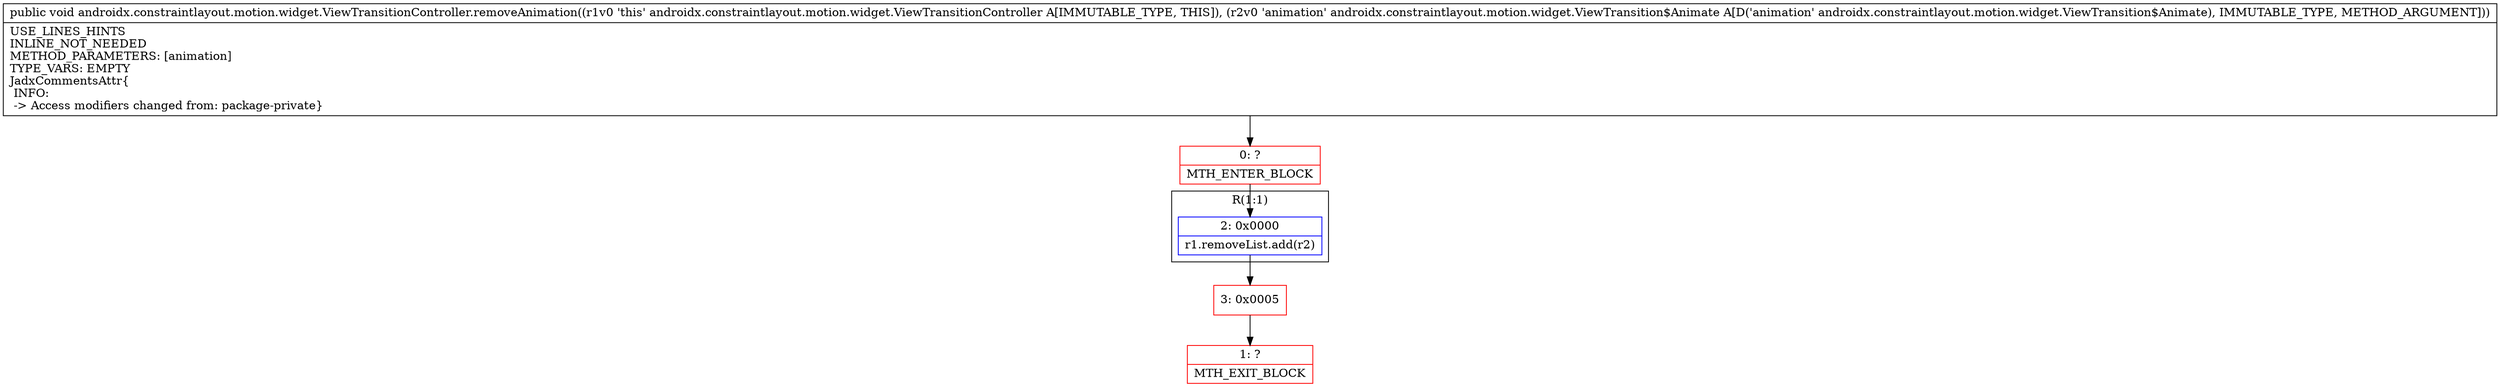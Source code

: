 digraph "CFG forandroidx.constraintlayout.motion.widget.ViewTransitionController.removeAnimation(Landroidx\/constraintlayout\/motion\/widget\/ViewTransition$Animate;)V" {
subgraph cluster_Region_2022235025 {
label = "R(1:1)";
node [shape=record,color=blue];
Node_2 [shape=record,label="{2\:\ 0x0000|r1.removeList.add(r2)\l}"];
}
Node_0 [shape=record,color=red,label="{0\:\ ?|MTH_ENTER_BLOCK\l}"];
Node_3 [shape=record,color=red,label="{3\:\ 0x0005}"];
Node_1 [shape=record,color=red,label="{1\:\ ?|MTH_EXIT_BLOCK\l}"];
MethodNode[shape=record,label="{public void androidx.constraintlayout.motion.widget.ViewTransitionController.removeAnimation((r1v0 'this' androidx.constraintlayout.motion.widget.ViewTransitionController A[IMMUTABLE_TYPE, THIS]), (r2v0 'animation' androidx.constraintlayout.motion.widget.ViewTransition$Animate A[D('animation' androidx.constraintlayout.motion.widget.ViewTransition$Animate), IMMUTABLE_TYPE, METHOD_ARGUMENT]))  | USE_LINES_HINTS\lINLINE_NOT_NEEDED\lMETHOD_PARAMETERS: [animation]\lTYPE_VARS: EMPTY\lJadxCommentsAttr\{\l INFO: \l \-\> Access modifiers changed from: package\-private\}\l}"];
MethodNode -> Node_0;Node_2 -> Node_3;
Node_0 -> Node_2;
Node_3 -> Node_1;
}

